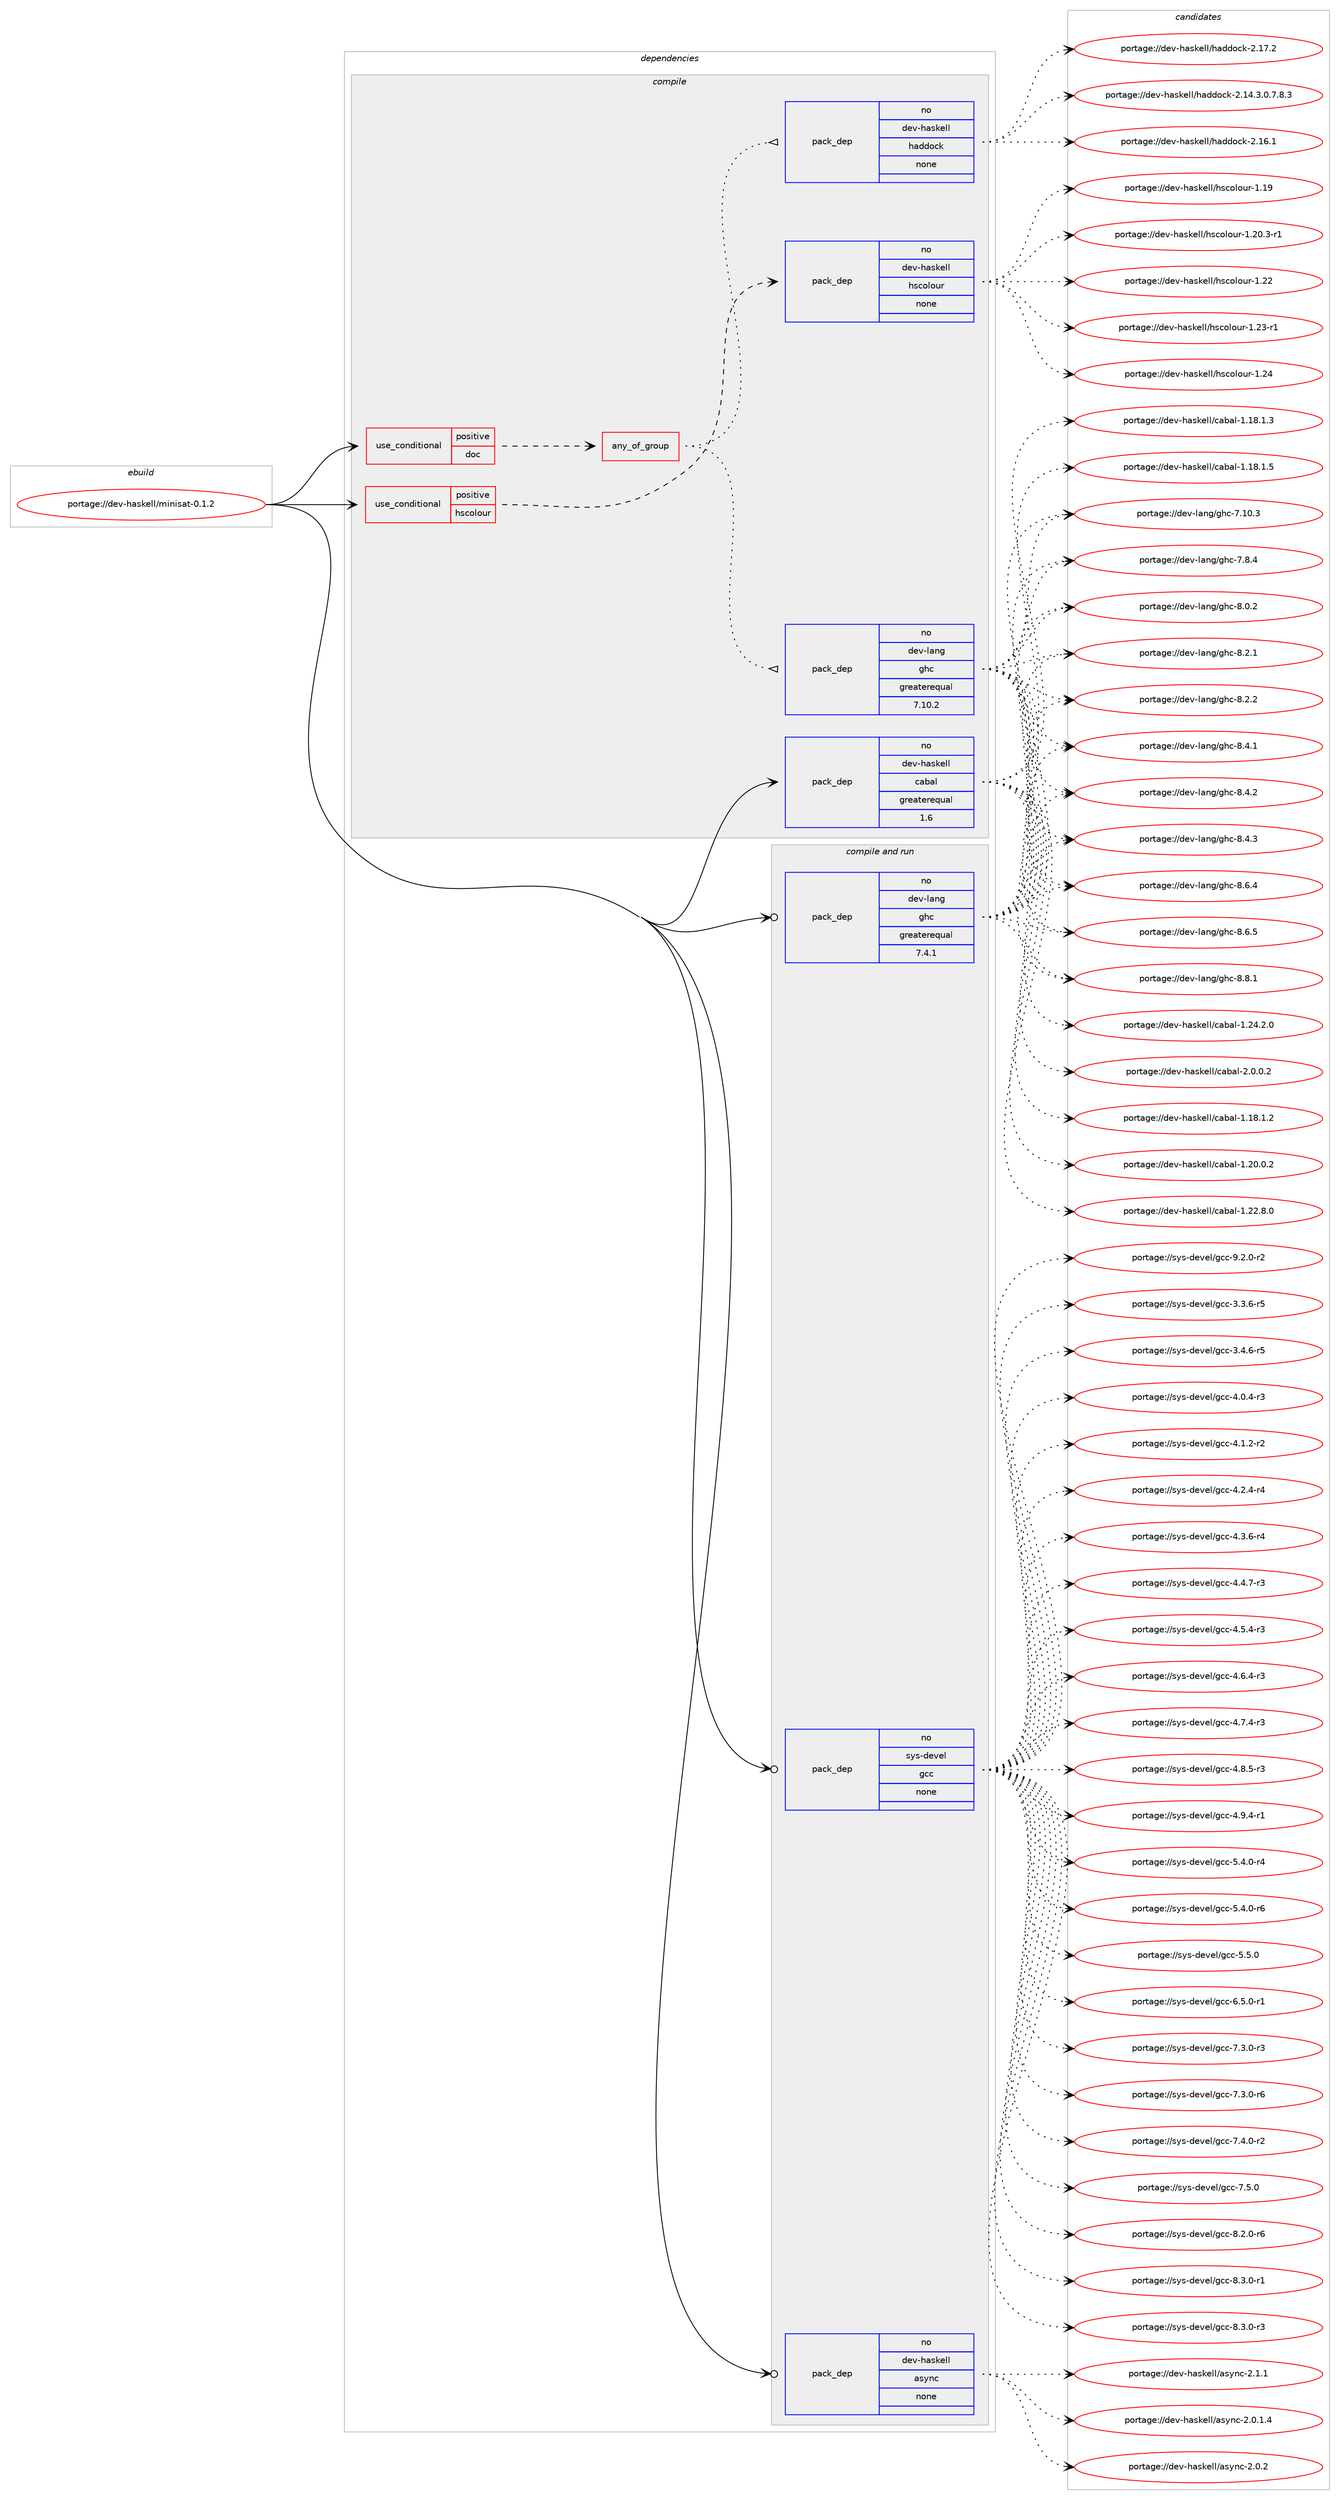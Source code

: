 digraph prolog {

# *************
# Graph options
# *************

newrank=true;
concentrate=true;
compound=true;
graph [rankdir=LR,fontname=Helvetica,fontsize=10,ranksep=1.5];#, ranksep=2.5, nodesep=0.2];
edge  [arrowhead=vee];
node  [fontname=Helvetica,fontsize=10];

# **********
# The ebuild
# **********

subgraph cluster_leftcol {
color=gray;
rank=same;
label=<<i>ebuild</i>>;
id [label="portage://dev-haskell/minisat-0.1.2", color=red, width=4, href="../dev-haskell/minisat-0.1.2.svg"];
}

# ****************
# The dependencies
# ****************

subgraph cluster_midcol {
color=gray;
label=<<i>dependencies</i>>;
subgraph cluster_compile {
fillcolor="#eeeeee";
style=filled;
label=<<i>compile</i>>;
subgraph cond16183 {
dependency74364 [label=<<TABLE BORDER="0" CELLBORDER="1" CELLSPACING="0" CELLPADDING="4"><TR><TD ROWSPAN="3" CELLPADDING="10">use_conditional</TD></TR><TR><TD>positive</TD></TR><TR><TD>doc</TD></TR></TABLE>>, shape=none, color=red];
subgraph any2015 {
dependency74365 [label=<<TABLE BORDER="0" CELLBORDER="1" CELLSPACING="0" CELLPADDING="4"><TR><TD CELLPADDING="10">any_of_group</TD></TR></TABLE>>, shape=none, color=red];subgraph pack56107 {
dependency74366 [label=<<TABLE BORDER="0" CELLBORDER="1" CELLSPACING="0" CELLPADDING="4" WIDTH="220"><TR><TD ROWSPAN="6" CELLPADDING="30">pack_dep</TD></TR><TR><TD WIDTH="110">no</TD></TR><TR><TD>dev-haskell</TD></TR><TR><TD>haddock</TD></TR><TR><TD>none</TD></TR><TR><TD></TD></TR></TABLE>>, shape=none, color=blue];
}
dependency74365:e -> dependency74366:w [weight=20,style="dotted",arrowhead="oinv"];
subgraph pack56108 {
dependency74367 [label=<<TABLE BORDER="0" CELLBORDER="1" CELLSPACING="0" CELLPADDING="4" WIDTH="220"><TR><TD ROWSPAN="6" CELLPADDING="30">pack_dep</TD></TR><TR><TD WIDTH="110">no</TD></TR><TR><TD>dev-lang</TD></TR><TR><TD>ghc</TD></TR><TR><TD>greaterequal</TD></TR><TR><TD>7.10.2</TD></TR></TABLE>>, shape=none, color=blue];
}
dependency74365:e -> dependency74367:w [weight=20,style="dotted",arrowhead="oinv"];
}
dependency74364:e -> dependency74365:w [weight=20,style="dashed",arrowhead="vee"];
}
id:e -> dependency74364:w [weight=20,style="solid",arrowhead="vee"];
subgraph cond16184 {
dependency74368 [label=<<TABLE BORDER="0" CELLBORDER="1" CELLSPACING="0" CELLPADDING="4"><TR><TD ROWSPAN="3" CELLPADDING="10">use_conditional</TD></TR><TR><TD>positive</TD></TR><TR><TD>hscolour</TD></TR></TABLE>>, shape=none, color=red];
subgraph pack56109 {
dependency74369 [label=<<TABLE BORDER="0" CELLBORDER="1" CELLSPACING="0" CELLPADDING="4" WIDTH="220"><TR><TD ROWSPAN="6" CELLPADDING="30">pack_dep</TD></TR><TR><TD WIDTH="110">no</TD></TR><TR><TD>dev-haskell</TD></TR><TR><TD>hscolour</TD></TR><TR><TD>none</TD></TR><TR><TD></TD></TR></TABLE>>, shape=none, color=blue];
}
dependency74368:e -> dependency74369:w [weight=20,style="dashed",arrowhead="vee"];
}
id:e -> dependency74368:w [weight=20,style="solid",arrowhead="vee"];
subgraph pack56110 {
dependency74370 [label=<<TABLE BORDER="0" CELLBORDER="1" CELLSPACING="0" CELLPADDING="4" WIDTH="220"><TR><TD ROWSPAN="6" CELLPADDING="30">pack_dep</TD></TR><TR><TD WIDTH="110">no</TD></TR><TR><TD>dev-haskell</TD></TR><TR><TD>cabal</TD></TR><TR><TD>greaterequal</TD></TR><TR><TD>1.6</TD></TR></TABLE>>, shape=none, color=blue];
}
id:e -> dependency74370:w [weight=20,style="solid",arrowhead="vee"];
}
subgraph cluster_compileandrun {
fillcolor="#eeeeee";
style=filled;
label=<<i>compile and run</i>>;
subgraph pack56111 {
dependency74371 [label=<<TABLE BORDER="0" CELLBORDER="1" CELLSPACING="0" CELLPADDING="4" WIDTH="220"><TR><TD ROWSPAN="6" CELLPADDING="30">pack_dep</TD></TR><TR><TD WIDTH="110">no</TD></TR><TR><TD>dev-haskell</TD></TR><TR><TD>async</TD></TR><TR><TD>none</TD></TR><TR><TD></TD></TR></TABLE>>, shape=none, color=blue];
}
id:e -> dependency74371:w [weight=20,style="solid",arrowhead="odotvee"];
subgraph pack56112 {
dependency74372 [label=<<TABLE BORDER="0" CELLBORDER="1" CELLSPACING="0" CELLPADDING="4" WIDTH="220"><TR><TD ROWSPAN="6" CELLPADDING="30">pack_dep</TD></TR><TR><TD WIDTH="110">no</TD></TR><TR><TD>dev-lang</TD></TR><TR><TD>ghc</TD></TR><TR><TD>greaterequal</TD></TR><TR><TD>7.4.1</TD></TR></TABLE>>, shape=none, color=blue];
}
id:e -> dependency74372:w [weight=20,style="solid",arrowhead="odotvee"];
subgraph pack56113 {
dependency74373 [label=<<TABLE BORDER="0" CELLBORDER="1" CELLSPACING="0" CELLPADDING="4" WIDTH="220"><TR><TD ROWSPAN="6" CELLPADDING="30">pack_dep</TD></TR><TR><TD WIDTH="110">no</TD></TR><TR><TD>sys-devel</TD></TR><TR><TD>gcc</TD></TR><TR><TD>none</TD></TR><TR><TD></TD></TR></TABLE>>, shape=none, color=blue];
}
id:e -> dependency74373:w [weight=20,style="solid",arrowhead="odotvee"];
}
subgraph cluster_run {
fillcolor="#eeeeee";
style=filled;
label=<<i>run</i>>;
}
}

# **************
# The candidates
# **************

subgraph cluster_choices {
rank=same;
color=gray;
label=<<i>candidates</i>>;

subgraph choice56107 {
color=black;
nodesep=1;
choiceportage1001011184510497115107101108108471049710010011199107455046495246514648465546564651 [label="portage://dev-haskell/haddock-2.14.3.0.7.8.3", color=red, width=4,href="../dev-haskell/haddock-2.14.3.0.7.8.3.svg"];
choiceportage100101118451049711510710110810847104971001001119910745504649544649 [label="portage://dev-haskell/haddock-2.16.1", color=red, width=4,href="../dev-haskell/haddock-2.16.1.svg"];
choiceportage100101118451049711510710110810847104971001001119910745504649554650 [label="portage://dev-haskell/haddock-2.17.2", color=red, width=4,href="../dev-haskell/haddock-2.17.2.svg"];
dependency74366:e -> choiceportage1001011184510497115107101108108471049710010011199107455046495246514648465546564651:w [style=dotted,weight="100"];
dependency74366:e -> choiceportage100101118451049711510710110810847104971001001119910745504649544649:w [style=dotted,weight="100"];
dependency74366:e -> choiceportage100101118451049711510710110810847104971001001119910745504649554650:w [style=dotted,weight="100"];
}
subgraph choice56108 {
color=black;
nodesep=1;
choiceportage1001011184510897110103471031049945554649484651 [label="portage://dev-lang/ghc-7.10.3", color=red, width=4,href="../dev-lang/ghc-7.10.3.svg"];
choiceportage10010111845108971101034710310499455546564652 [label="portage://dev-lang/ghc-7.8.4", color=red, width=4,href="../dev-lang/ghc-7.8.4.svg"];
choiceportage10010111845108971101034710310499455646484650 [label="portage://dev-lang/ghc-8.0.2", color=red, width=4,href="../dev-lang/ghc-8.0.2.svg"];
choiceportage10010111845108971101034710310499455646504649 [label="portage://dev-lang/ghc-8.2.1", color=red, width=4,href="../dev-lang/ghc-8.2.1.svg"];
choiceportage10010111845108971101034710310499455646504650 [label="portage://dev-lang/ghc-8.2.2", color=red, width=4,href="../dev-lang/ghc-8.2.2.svg"];
choiceportage10010111845108971101034710310499455646524649 [label="portage://dev-lang/ghc-8.4.1", color=red, width=4,href="../dev-lang/ghc-8.4.1.svg"];
choiceportage10010111845108971101034710310499455646524650 [label="portage://dev-lang/ghc-8.4.2", color=red, width=4,href="../dev-lang/ghc-8.4.2.svg"];
choiceportage10010111845108971101034710310499455646524651 [label="portage://dev-lang/ghc-8.4.3", color=red, width=4,href="../dev-lang/ghc-8.4.3.svg"];
choiceportage10010111845108971101034710310499455646544652 [label="portage://dev-lang/ghc-8.6.4", color=red, width=4,href="../dev-lang/ghc-8.6.4.svg"];
choiceportage10010111845108971101034710310499455646544653 [label="portage://dev-lang/ghc-8.6.5", color=red, width=4,href="../dev-lang/ghc-8.6.5.svg"];
choiceportage10010111845108971101034710310499455646564649 [label="portage://dev-lang/ghc-8.8.1", color=red, width=4,href="../dev-lang/ghc-8.8.1.svg"];
dependency74367:e -> choiceportage1001011184510897110103471031049945554649484651:w [style=dotted,weight="100"];
dependency74367:e -> choiceportage10010111845108971101034710310499455546564652:w [style=dotted,weight="100"];
dependency74367:e -> choiceportage10010111845108971101034710310499455646484650:w [style=dotted,weight="100"];
dependency74367:e -> choiceportage10010111845108971101034710310499455646504649:w [style=dotted,weight="100"];
dependency74367:e -> choiceportage10010111845108971101034710310499455646504650:w [style=dotted,weight="100"];
dependency74367:e -> choiceportage10010111845108971101034710310499455646524649:w [style=dotted,weight="100"];
dependency74367:e -> choiceportage10010111845108971101034710310499455646524650:w [style=dotted,weight="100"];
dependency74367:e -> choiceportage10010111845108971101034710310499455646524651:w [style=dotted,weight="100"];
dependency74367:e -> choiceportage10010111845108971101034710310499455646544652:w [style=dotted,weight="100"];
dependency74367:e -> choiceportage10010111845108971101034710310499455646544653:w [style=dotted,weight="100"];
dependency74367:e -> choiceportage10010111845108971101034710310499455646564649:w [style=dotted,weight="100"];
}
subgraph choice56109 {
color=black;
nodesep=1;
choiceportage100101118451049711510710110810847104115991111081111171144549464957 [label="portage://dev-haskell/hscolour-1.19", color=red, width=4,href="../dev-haskell/hscolour-1.19.svg"];
choiceportage10010111845104971151071011081084710411599111108111117114454946504846514511449 [label="portage://dev-haskell/hscolour-1.20.3-r1", color=red, width=4,href="../dev-haskell/hscolour-1.20.3-r1.svg"];
choiceportage100101118451049711510710110810847104115991111081111171144549465050 [label="portage://dev-haskell/hscolour-1.22", color=red, width=4,href="../dev-haskell/hscolour-1.22.svg"];
choiceportage1001011184510497115107101108108471041159911110811111711445494650514511449 [label="portage://dev-haskell/hscolour-1.23-r1", color=red, width=4,href="../dev-haskell/hscolour-1.23-r1.svg"];
choiceportage100101118451049711510710110810847104115991111081111171144549465052 [label="portage://dev-haskell/hscolour-1.24", color=red, width=4,href="../dev-haskell/hscolour-1.24.svg"];
dependency74369:e -> choiceportage100101118451049711510710110810847104115991111081111171144549464957:w [style=dotted,weight="100"];
dependency74369:e -> choiceportage10010111845104971151071011081084710411599111108111117114454946504846514511449:w [style=dotted,weight="100"];
dependency74369:e -> choiceportage100101118451049711510710110810847104115991111081111171144549465050:w [style=dotted,weight="100"];
dependency74369:e -> choiceportage1001011184510497115107101108108471041159911110811111711445494650514511449:w [style=dotted,weight="100"];
dependency74369:e -> choiceportage100101118451049711510710110810847104115991111081111171144549465052:w [style=dotted,weight="100"];
}
subgraph choice56110 {
color=black;
nodesep=1;
choiceportage10010111845104971151071011081084799979897108454946495646494650 [label="portage://dev-haskell/cabal-1.18.1.2", color=red, width=4,href="../dev-haskell/cabal-1.18.1.2.svg"];
choiceportage10010111845104971151071011081084799979897108454946495646494651 [label="portage://dev-haskell/cabal-1.18.1.3", color=red, width=4,href="../dev-haskell/cabal-1.18.1.3.svg"];
choiceportage10010111845104971151071011081084799979897108454946495646494653 [label="portage://dev-haskell/cabal-1.18.1.5", color=red, width=4,href="../dev-haskell/cabal-1.18.1.5.svg"];
choiceportage10010111845104971151071011081084799979897108454946504846484650 [label="portage://dev-haskell/cabal-1.20.0.2", color=red, width=4,href="../dev-haskell/cabal-1.20.0.2.svg"];
choiceportage10010111845104971151071011081084799979897108454946505046564648 [label="portage://dev-haskell/cabal-1.22.8.0", color=red, width=4,href="../dev-haskell/cabal-1.22.8.0.svg"];
choiceportage10010111845104971151071011081084799979897108454946505246504648 [label="portage://dev-haskell/cabal-1.24.2.0", color=red, width=4,href="../dev-haskell/cabal-1.24.2.0.svg"];
choiceportage100101118451049711510710110810847999798971084550464846484650 [label="portage://dev-haskell/cabal-2.0.0.2", color=red, width=4,href="../dev-haskell/cabal-2.0.0.2.svg"];
dependency74370:e -> choiceportage10010111845104971151071011081084799979897108454946495646494650:w [style=dotted,weight="100"];
dependency74370:e -> choiceportage10010111845104971151071011081084799979897108454946495646494651:w [style=dotted,weight="100"];
dependency74370:e -> choiceportage10010111845104971151071011081084799979897108454946495646494653:w [style=dotted,weight="100"];
dependency74370:e -> choiceportage10010111845104971151071011081084799979897108454946504846484650:w [style=dotted,weight="100"];
dependency74370:e -> choiceportage10010111845104971151071011081084799979897108454946505046564648:w [style=dotted,weight="100"];
dependency74370:e -> choiceportage10010111845104971151071011081084799979897108454946505246504648:w [style=dotted,weight="100"];
dependency74370:e -> choiceportage100101118451049711510710110810847999798971084550464846484650:w [style=dotted,weight="100"];
}
subgraph choice56111 {
color=black;
nodesep=1;
choiceportage10010111845104971151071011081084797115121110994550464846494652 [label="portage://dev-haskell/async-2.0.1.4", color=red, width=4,href="../dev-haskell/async-2.0.1.4.svg"];
choiceportage1001011184510497115107101108108479711512111099455046484650 [label="portage://dev-haskell/async-2.0.2", color=red, width=4,href="../dev-haskell/async-2.0.2.svg"];
choiceportage1001011184510497115107101108108479711512111099455046494649 [label="portage://dev-haskell/async-2.1.1", color=red, width=4,href="../dev-haskell/async-2.1.1.svg"];
dependency74371:e -> choiceportage10010111845104971151071011081084797115121110994550464846494652:w [style=dotted,weight="100"];
dependency74371:e -> choiceportage1001011184510497115107101108108479711512111099455046484650:w [style=dotted,weight="100"];
dependency74371:e -> choiceportage1001011184510497115107101108108479711512111099455046494649:w [style=dotted,weight="100"];
}
subgraph choice56112 {
color=black;
nodesep=1;
choiceportage1001011184510897110103471031049945554649484651 [label="portage://dev-lang/ghc-7.10.3", color=red, width=4,href="../dev-lang/ghc-7.10.3.svg"];
choiceportage10010111845108971101034710310499455546564652 [label="portage://dev-lang/ghc-7.8.4", color=red, width=4,href="../dev-lang/ghc-7.8.4.svg"];
choiceportage10010111845108971101034710310499455646484650 [label="portage://dev-lang/ghc-8.0.2", color=red, width=4,href="../dev-lang/ghc-8.0.2.svg"];
choiceportage10010111845108971101034710310499455646504649 [label="portage://dev-lang/ghc-8.2.1", color=red, width=4,href="../dev-lang/ghc-8.2.1.svg"];
choiceportage10010111845108971101034710310499455646504650 [label="portage://dev-lang/ghc-8.2.2", color=red, width=4,href="../dev-lang/ghc-8.2.2.svg"];
choiceportage10010111845108971101034710310499455646524649 [label="portage://dev-lang/ghc-8.4.1", color=red, width=4,href="../dev-lang/ghc-8.4.1.svg"];
choiceportage10010111845108971101034710310499455646524650 [label="portage://dev-lang/ghc-8.4.2", color=red, width=4,href="../dev-lang/ghc-8.4.2.svg"];
choiceportage10010111845108971101034710310499455646524651 [label="portage://dev-lang/ghc-8.4.3", color=red, width=4,href="../dev-lang/ghc-8.4.3.svg"];
choiceportage10010111845108971101034710310499455646544652 [label="portage://dev-lang/ghc-8.6.4", color=red, width=4,href="../dev-lang/ghc-8.6.4.svg"];
choiceportage10010111845108971101034710310499455646544653 [label="portage://dev-lang/ghc-8.6.5", color=red, width=4,href="../dev-lang/ghc-8.6.5.svg"];
choiceportage10010111845108971101034710310499455646564649 [label="portage://dev-lang/ghc-8.8.1", color=red, width=4,href="../dev-lang/ghc-8.8.1.svg"];
dependency74372:e -> choiceportage1001011184510897110103471031049945554649484651:w [style=dotted,weight="100"];
dependency74372:e -> choiceportage10010111845108971101034710310499455546564652:w [style=dotted,weight="100"];
dependency74372:e -> choiceportage10010111845108971101034710310499455646484650:w [style=dotted,weight="100"];
dependency74372:e -> choiceportage10010111845108971101034710310499455646504649:w [style=dotted,weight="100"];
dependency74372:e -> choiceportage10010111845108971101034710310499455646504650:w [style=dotted,weight="100"];
dependency74372:e -> choiceportage10010111845108971101034710310499455646524649:w [style=dotted,weight="100"];
dependency74372:e -> choiceportage10010111845108971101034710310499455646524650:w [style=dotted,weight="100"];
dependency74372:e -> choiceportage10010111845108971101034710310499455646524651:w [style=dotted,weight="100"];
dependency74372:e -> choiceportage10010111845108971101034710310499455646544652:w [style=dotted,weight="100"];
dependency74372:e -> choiceportage10010111845108971101034710310499455646544653:w [style=dotted,weight="100"];
dependency74372:e -> choiceportage10010111845108971101034710310499455646564649:w [style=dotted,weight="100"];
}
subgraph choice56113 {
color=black;
nodesep=1;
choiceportage115121115451001011181011084710399994551465146544511453 [label="portage://sys-devel/gcc-3.3.6-r5", color=red, width=4,href="../sys-devel/gcc-3.3.6-r5.svg"];
choiceportage115121115451001011181011084710399994551465246544511453 [label="portage://sys-devel/gcc-3.4.6-r5", color=red, width=4,href="../sys-devel/gcc-3.4.6-r5.svg"];
choiceportage115121115451001011181011084710399994552464846524511451 [label="portage://sys-devel/gcc-4.0.4-r3", color=red, width=4,href="../sys-devel/gcc-4.0.4-r3.svg"];
choiceportage115121115451001011181011084710399994552464946504511450 [label="portage://sys-devel/gcc-4.1.2-r2", color=red, width=4,href="../sys-devel/gcc-4.1.2-r2.svg"];
choiceportage115121115451001011181011084710399994552465046524511452 [label="portage://sys-devel/gcc-4.2.4-r4", color=red, width=4,href="../sys-devel/gcc-4.2.4-r4.svg"];
choiceportage115121115451001011181011084710399994552465146544511452 [label="portage://sys-devel/gcc-4.3.6-r4", color=red, width=4,href="../sys-devel/gcc-4.3.6-r4.svg"];
choiceportage115121115451001011181011084710399994552465246554511451 [label="portage://sys-devel/gcc-4.4.7-r3", color=red, width=4,href="../sys-devel/gcc-4.4.7-r3.svg"];
choiceportage115121115451001011181011084710399994552465346524511451 [label="portage://sys-devel/gcc-4.5.4-r3", color=red, width=4,href="../sys-devel/gcc-4.5.4-r3.svg"];
choiceportage115121115451001011181011084710399994552465446524511451 [label="portage://sys-devel/gcc-4.6.4-r3", color=red, width=4,href="../sys-devel/gcc-4.6.4-r3.svg"];
choiceportage115121115451001011181011084710399994552465546524511451 [label="portage://sys-devel/gcc-4.7.4-r3", color=red, width=4,href="../sys-devel/gcc-4.7.4-r3.svg"];
choiceportage115121115451001011181011084710399994552465646534511451 [label="portage://sys-devel/gcc-4.8.5-r3", color=red, width=4,href="../sys-devel/gcc-4.8.5-r3.svg"];
choiceportage115121115451001011181011084710399994552465746524511449 [label="portage://sys-devel/gcc-4.9.4-r1", color=red, width=4,href="../sys-devel/gcc-4.9.4-r1.svg"];
choiceportage115121115451001011181011084710399994553465246484511452 [label="portage://sys-devel/gcc-5.4.0-r4", color=red, width=4,href="../sys-devel/gcc-5.4.0-r4.svg"];
choiceportage115121115451001011181011084710399994553465246484511454 [label="portage://sys-devel/gcc-5.4.0-r6", color=red, width=4,href="../sys-devel/gcc-5.4.0-r6.svg"];
choiceportage11512111545100101118101108471039999455346534648 [label="portage://sys-devel/gcc-5.5.0", color=red, width=4,href="../sys-devel/gcc-5.5.0.svg"];
choiceportage115121115451001011181011084710399994554465346484511449 [label="portage://sys-devel/gcc-6.5.0-r1", color=red, width=4,href="../sys-devel/gcc-6.5.0-r1.svg"];
choiceportage115121115451001011181011084710399994555465146484511451 [label="portage://sys-devel/gcc-7.3.0-r3", color=red, width=4,href="../sys-devel/gcc-7.3.0-r3.svg"];
choiceportage115121115451001011181011084710399994555465146484511454 [label="portage://sys-devel/gcc-7.3.0-r6", color=red, width=4,href="../sys-devel/gcc-7.3.0-r6.svg"];
choiceportage115121115451001011181011084710399994555465246484511450 [label="portage://sys-devel/gcc-7.4.0-r2", color=red, width=4,href="../sys-devel/gcc-7.4.0-r2.svg"];
choiceportage11512111545100101118101108471039999455546534648 [label="portage://sys-devel/gcc-7.5.0", color=red, width=4,href="../sys-devel/gcc-7.5.0.svg"];
choiceportage115121115451001011181011084710399994556465046484511454 [label="portage://sys-devel/gcc-8.2.0-r6", color=red, width=4,href="../sys-devel/gcc-8.2.0-r6.svg"];
choiceportage115121115451001011181011084710399994556465146484511449 [label="portage://sys-devel/gcc-8.3.0-r1", color=red, width=4,href="../sys-devel/gcc-8.3.0-r1.svg"];
choiceportage115121115451001011181011084710399994556465146484511451 [label="portage://sys-devel/gcc-8.3.0-r3", color=red, width=4,href="../sys-devel/gcc-8.3.0-r3.svg"];
choiceportage115121115451001011181011084710399994557465046484511450 [label="portage://sys-devel/gcc-9.2.0-r2", color=red, width=4,href="../sys-devel/gcc-9.2.0-r2.svg"];
dependency74373:e -> choiceportage115121115451001011181011084710399994551465146544511453:w [style=dotted,weight="100"];
dependency74373:e -> choiceportage115121115451001011181011084710399994551465246544511453:w [style=dotted,weight="100"];
dependency74373:e -> choiceportage115121115451001011181011084710399994552464846524511451:w [style=dotted,weight="100"];
dependency74373:e -> choiceportage115121115451001011181011084710399994552464946504511450:w [style=dotted,weight="100"];
dependency74373:e -> choiceportage115121115451001011181011084710399994552465046524511452:w [style=dotted,weight="100"];
dependency74373:e -> choiceportage115121115451001011181011084710399994552465146544511452:w [style=dotted,weight="100"];
dependency74373:e -> choiceportage115121115451001011181011084710399994552465246554511451:w [style=dotted,weight="100"];
dependency74373:e -> choiceportage115121115451001011181011084710399994552465346524511451:w [style=dotted,weight="100"];
dependency74373:e -> choiceportage115121115451001011181011084710399994552465446524511451:w [style=dotted,weight="100"];
dependency74373:e -> choiceportage115121115451001011181011084710399994552465546524511451:w [style=dotted,weight="100"];
dependency74373:e -> choiceportage115121115451001011181011084710399994552465646534511451:w [style=dotted,weight="100"];
dependency74373:e -> choiceportage115121115451001011181011084710399994552465746524511449:w [style=dotted,weight="100"];
dependency74373:e -> choiceportage115121115451001011181011084710399994553465246484511452:w [style=dotted,weight="100"];
dependency74373:e -> choiceportage115121115451001011181011084710399994553465246484511454:w [style=dotted,weight="100"];
dependency74373:e -> choiceportage11512111545100101118101108471039999455346534648:w [style=dotted,weight="100"];
dependency74373:e -> choiceportage115121115451001011181011084710399994554465346484511449:w [style=dotted,weight="100"];
dependency74373:e -> choiceportage115121115451001011181011084710399994555465146484511451:w [style=dotted,weight="100"];
dependency74373:e -> choiceportage115121115451001011181011084710399994555465146484511454:w [style=dotted,weight="100"];
dependency74373:e -> choiceportage115121115451001011181011084710399994555465246484511450:w [style=dotted,weight="100"];
dependency74373:e -> choiceportage11512111545100101118101108471039999455546534648:w [style=dotted,weight="100"];
dependency74373:e -> choiceportage115121115451001011181011084710399994556465046484511454:w [style=dotted,weight="100"];
dependency74373:e -> choiceportage115121115451001011181011084710399994556465146484511449:w [style=dotted,weight="100"];
dependency74373:e -> choiceportage115121115451001011181011084710399994556465146484511451:w [style=dotted,weight="100"];
dependency74373:e -> choiceportage115121115451001011181011084710399994557465046484511450:w [style=dotted,weight="100"];
}
}

}
